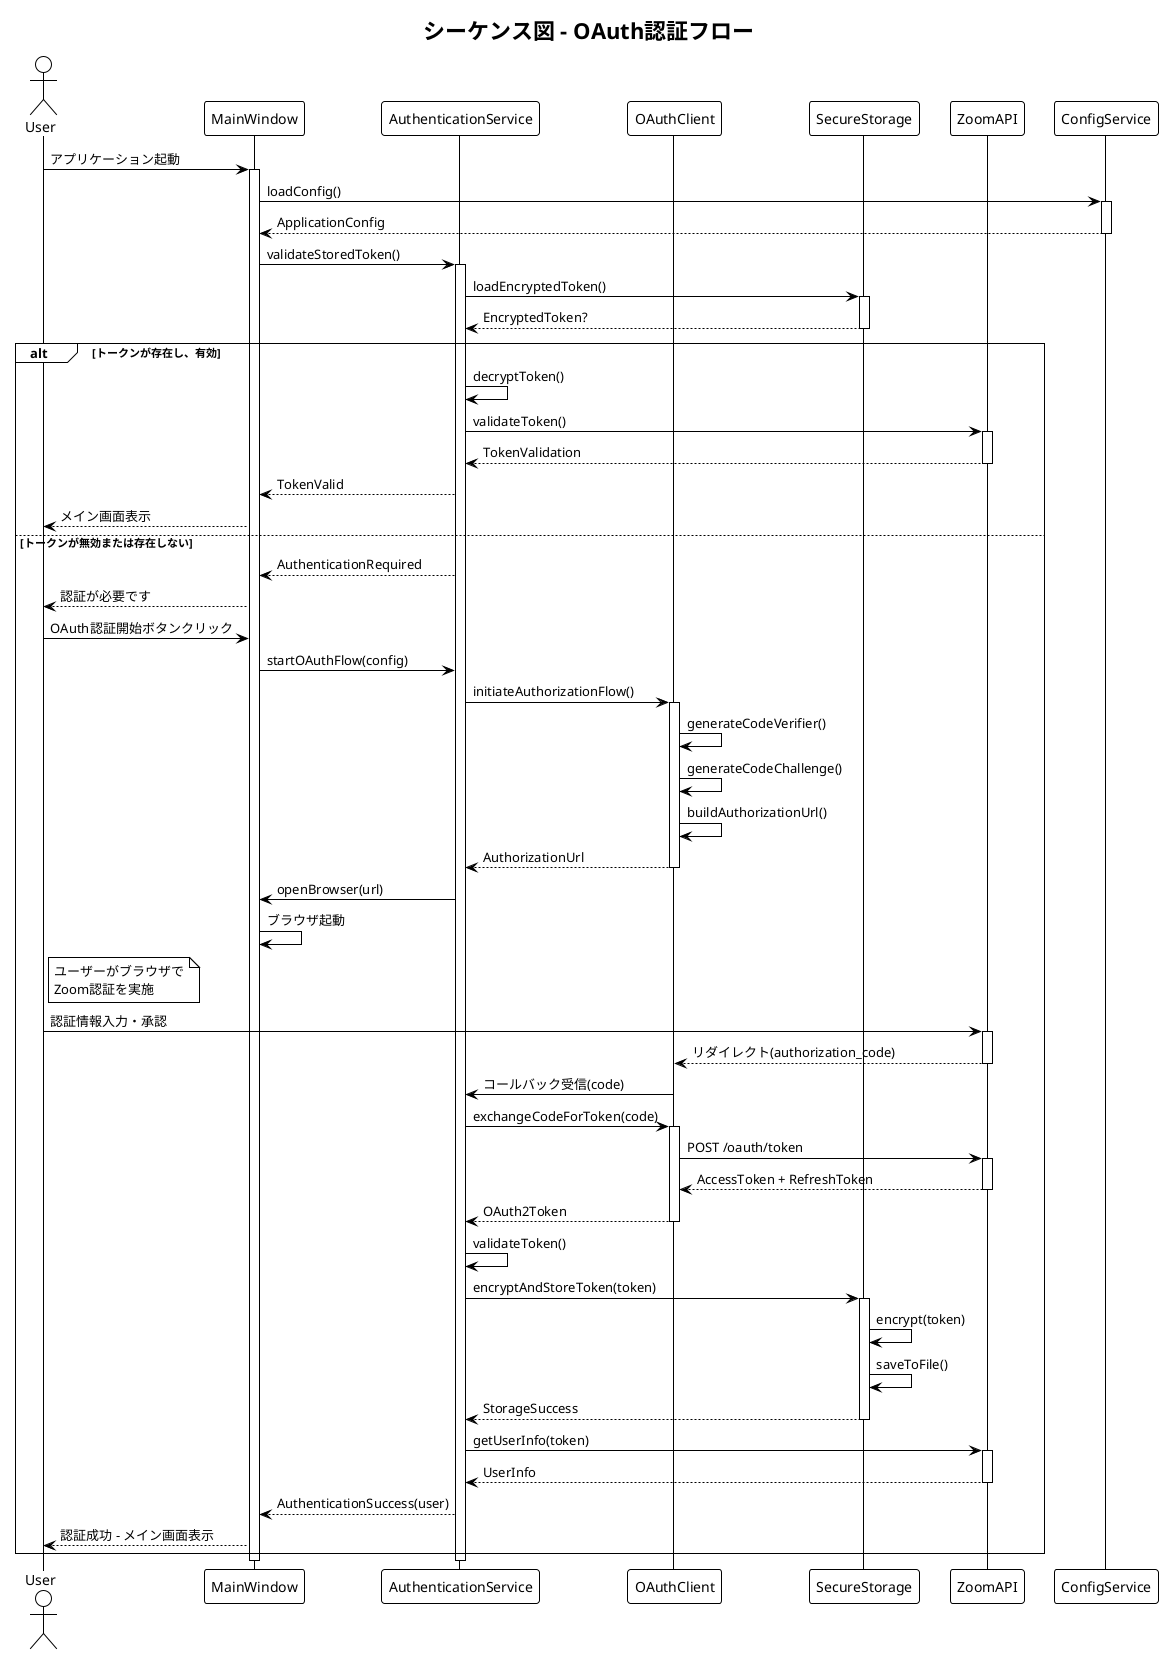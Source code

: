 @startuml OAuthAuthenticationSequence
!theme plain
title シーケンス図 - OAuth認証フロー

actor User as user
participant "MainWindow" as ui
participant "AuthenticationService" as auth
participant "OAuthClient" as oauth
participant "SecureStorage" as storage
participant "ZoomAPI" as zoom
participant "ConfigService" as config

user -> ui : アプリケーション起動
activate ui

ui -> config : loadConfig()
activate config
config --> ui : ApplicationConfig
deactivate config

ui -> auth : validateStoredToken()
activate auth

auth -> storage : loadEncryptedToken()
activate storage
storage --> auth : EncryptedToken?
deactivate storage

alt トークンが存在し、有効
    auth -> auth : decryptToken()
    auth -> zoom : validateToken()
    activate zoom
    zoom --> auth : TokenValidation
    deactivate zoom
    auth --> ui : TokenValid
    ui --> user : メイン画面表示
else トークンが無効または存在しない
    auth --> ui : AuthenticationRequired
    
    ui --> user : 認証が必要です
    user -> ui : OAuth認証開始ボタンクリック
    
    ui -> auth : startOAuthFlow(config)
    
    auth -> oauth : initiateAuthorizationFlow()
    activate oauth
    oauth -> oauth : generateCodeVerifier()
    oauth -> oauth : generateCodeChallenge()
    oauth -> oauth : buildAuthorizationUrl()
    oauth --> auth : AuthorizationUrl
    deactivate oauth
    
    auth -> ui : openBrowser(url)
    ui -> ui : ブラウザ起動
    
    note right of user
        ユーザーがブラウザで
        Zoom認証を実施
    end note
    
    user -> zoom : 認証情報入力・承認
    activate zoom
    zoom --> oauth : リダイレクト(authorization_code)
    deactivate zoom
    
    oauth -> auth : コールバック受信(code)
    
    auth -> oauth : exchangeCodeForToken(code)
    activate oauth
    oauth -> zoom : POST /oauth/token
    activate zoom
    zoom --> oauth : AccessToken + RefreshToken
    deactivate zoom
    oauth --> auth : OAuth2Token
    deactivate oauth
    
    auth -> auth : validateToken()
    
    auth -> storage : encryptAndStoreToken(token)
    activate storage
    storage -> storage : encrypt(token)
    storage -> storage : saveToFile()
    storage --> auth : StorageSuccess
    deactivate storage
    
    auth -> zoom : getUserInfo(token)
    activate zoom
    zoom --> auth : UserInfo
    deactivate zoom
    
    auth --> ui : AuthenticationSuccess(user)
    ui --> user : 認証成功 - メイン画面表示
end

deactivate auth
deactivate ui

@enduml